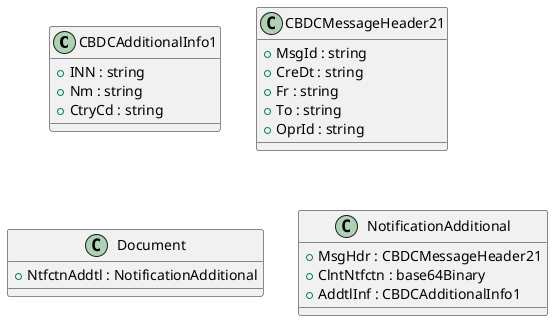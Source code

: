 @startuml

class CBDCAdditionalInfo1 {
    +INN : string
    +Nm : string
    +CtryCd : string
}
class CBDCMessageHeader21 {
    +MsgId : string
    +CreDt : string
    +Fr : string
    +To : string
    +OprId : string
}
class Document {
    +NtfctnAddtl : NotificationAdditional
}
class NotificationAdditional {
    +MsgHdr : CBDCMessageHeader21
    +ClntNtfctn : base64Binary
    +AddtlInf : CBDCAdditionalInfo1
}

@enduml
